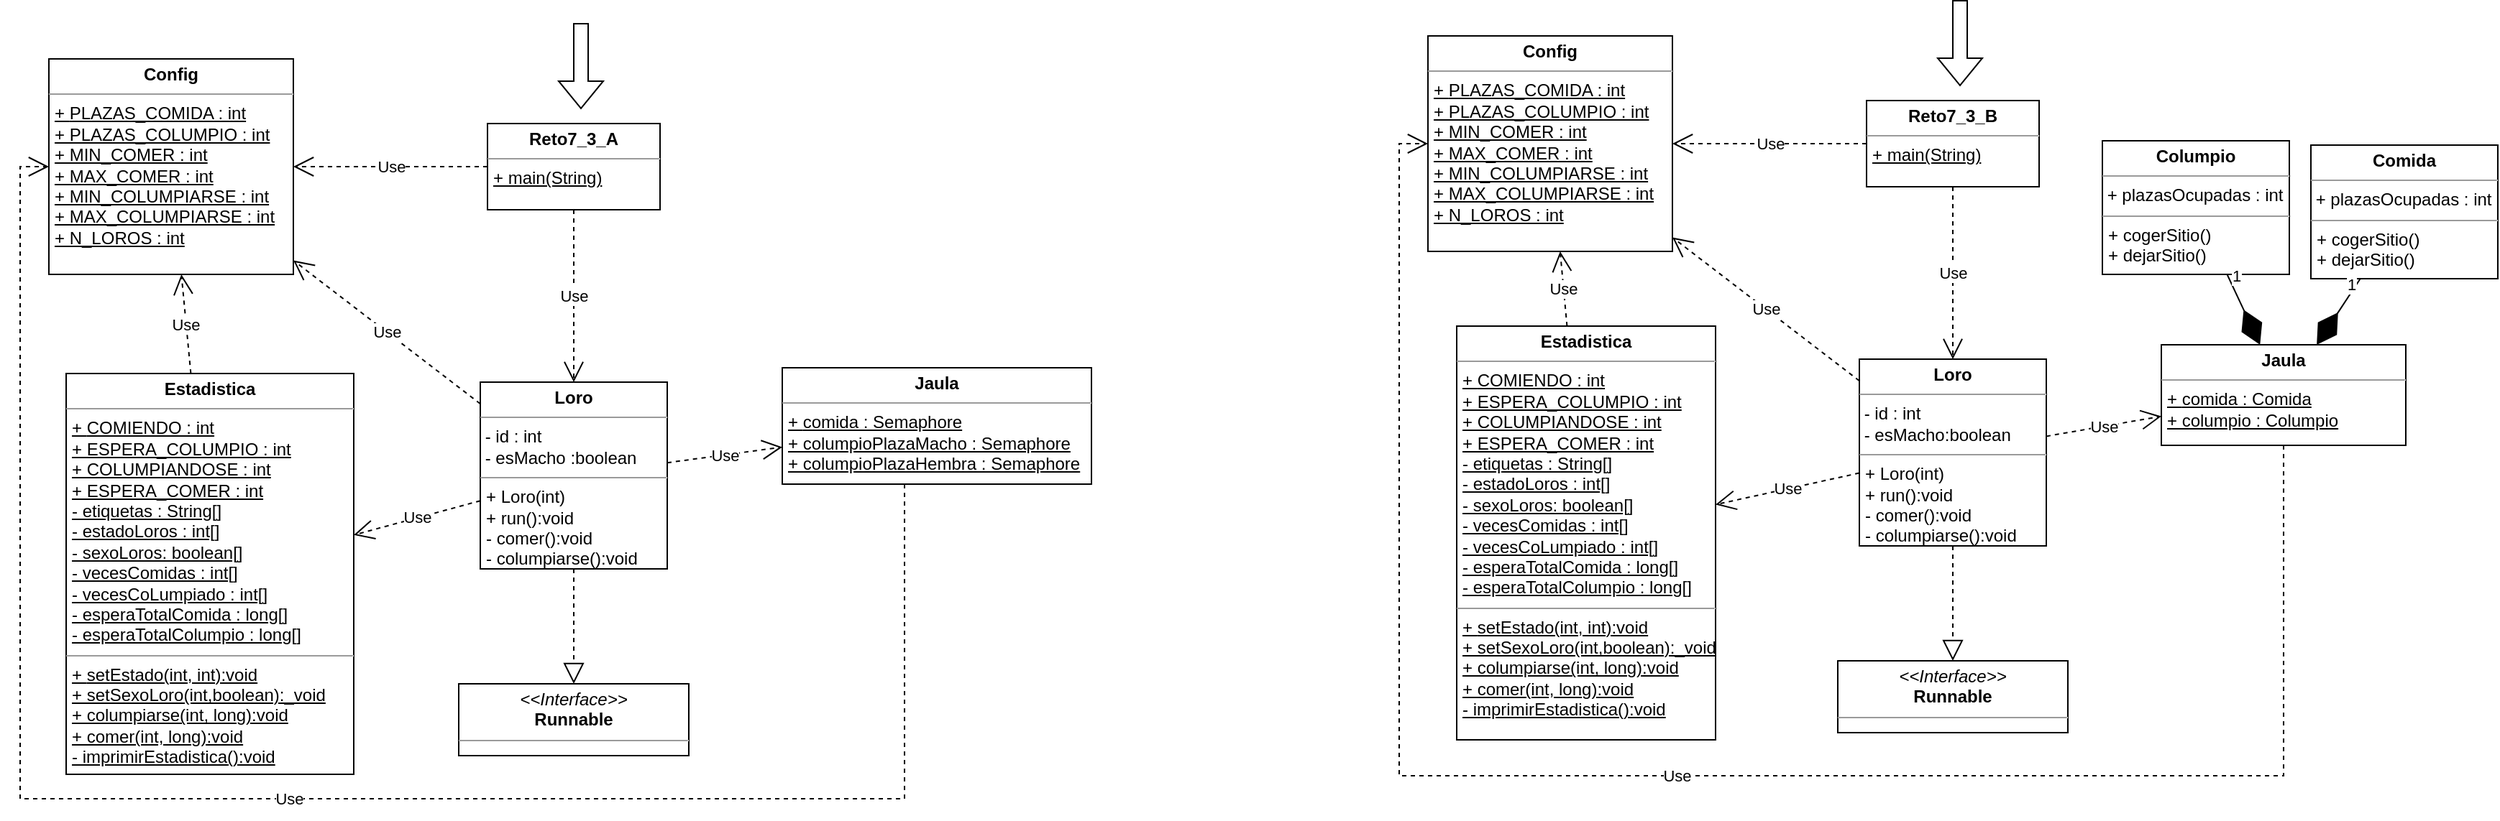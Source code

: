 <mxfile version="20.6.2" type="device"><diagram id="2ZSQ1blY6NNRDkUha-dZ" name="Página-1"><mxGraphModel dx="970" dy="570" grid="0" gridSize="10" guides="1" tooltips="1" connect="1" arrows="1" fold="1" page="1" pageScale="1" pageWidth="2000" pageHeight="1000" math="0" shadow="0"><root><mxCell id="0"/><mxCell id="1" parent="0"/><mxCell id="gJ6i8P8w3_PIvfI3VUCS-1" value="&lt;p style=&quot;margin:0px;margin-top:4px;text-align:center;&quot;&gt;&lt;b&gt;Config&lt;/b&gt;&lt;/p&gt;&lt;hr size=&quot;1&quot;&gt;&lt;p style=&quot;margin:0px;margin-left:4px;&quot;&gt;&lt;u&gt;+ &lt;span style=&quot;background-color: initial;&quot;&gt;PLAZAS_COMIDA : int&lt;/span&gt;&lt;/u&gt;&lt;/p&gt;&lt;p style=&quot;margin:0px;margin-left:4px;&quot;&gt;&lt;u&gt;+ PLAZAS_COLUMPIO : int&lt;/u&gt;&lt;/p&gt;&lt;p style=&quot;margin:0px;margin-left:4px;&quot;&gt;&lt;u&gt;+ MIN_COMER : int&lt;/u&gt;&lt;/p&gt;&lt;p style=&quot;margin:0px;margin-left:4px;&quot;&gt;&lt;u&gt;+ MAX_COMER : int&lt;/u&gt;&lt;/p&gt;&lt;p style=&quot;margin:0px;margin-left:4px;&quot;&gt;&lt;u&gt;+ MIN_COLUMPIARSE : int&lt;/u&gt;&lt;/p&gt;&lt;p style=&quot;margin:0px;margin-left:4px;&quot;&gt;&lt;u&gt;+ MAX_COLUMPIARSE : int&lt;/u&gt;&lt;/p&gt;&lt;p style=&quot;margin:0px;margin-left:4px;&quot;&gt;&lt;u&gt;+ N_LOROS : int&lt;/u&gt;&lt;/p&gt;" style="verticalAlign=top;align=left;overflow=fill;fontSize=12;fontFamily=Helvetica;html=1;" parent="1" vertex="1"><mxGeometry x="121" y="179" width="170" height="150" as="geometry"/></mxCell><mxCell id="gJ6i8P8w3_PIvfI3VUCS-2" value="&lt;p style=&quot;margin:0px;margin-top:4px;text-align:center;&quot;&gt;&lt;b&gt;Estadistica&lt;/b&gt;&lt;/p&gt;&lt;hr size=&quot;1&quot;&gt;&lt;p style=&quot;margin:0px;margin-left:4px;&quot;&gt;&lt;u&gt;+&amp;nbsp;&lt;span style=&quot;background-color: initial;&quot;&gt;COMIENDO : int&lt;/span&gt;&lt;/u&gt;&lt;/p&gt;&lt;p style=&quot;margin:0px;margin-left:4px;&quot;&gt;&lt;u&gt;+ ESPERA_COLUMPIO : int&lt;/u&gt;&lt;/p&gt;&lt;p style=&quot;margin:0px;margin-left:4px;&quot;&gt;&lt;u&gt;+ COLUMPIANDOSE : int&lt;/u&gt;&lt;/p&gt;&lt;p style=&quot;margin:0px;margin-left:4px;&quot;&gt;&lt;u&gt;+ ESPERA_COMER : int&lt;/u&gt;&lt;/p&gt;&lt;p style=&quot;margin:0px;margin-left:4px;&quot;&gt;&lt;u&gt;- etiquetas : String[]&lt;/u&gt;&lt;/p&gt;&lt;p style=&quot;margin:0px;margin-left:4px;&quot;&gt;&lt;u&gt;- estadoLoros : int[]&lt;/u&gt;&lt;/p&gt;&lt;p style=&quot;margin:0px;margin-left:4px;&quot;&gt;&lt;u&gt;- sexoLoros: boolean[]&lt;/u&gt;&lt;/p&gt;&lt;p style=&quot;margin:0px;margin-left:4px;&quot;&gt;&lt;u&gt;- vecesComidas : int[]&lt;/u&gt;&lt;/p&gt;&lt;p style=&quot;margin:0px;margin-left:4px;&quot;&gt;&lt;u&gt;- vecesCoLumpiado : int[]&lt;/u&gt;&lt;/p&gt;&lt;p style=&quot;margin:0px;margin-left:4px;&quot;&gt;&lt;u&gt;- esperaTotalComida : long[]&lt;/u&gt;&lt;/p&gt;&lt;p style=&quot;margin:0px;margin-left:4px;&quot;&gt;&lt;u&gt;- esperaTotalColumpio : long[]&lt;/u&gt;&lt;/p&gt;&lt;hr size=&quot;1&quot;&gt;&lt;p style=&quot;margin:0px;margin-left:4px;&quot;&gt;&lt;u&gt;+&amp;nbsp;&lt;span style=&quot;background-color: initial;&quot;&gt;setEstado(int, int):void&lt;/span&gt;&lt;/u&gt;&lt;/p&gt;&lt;p style=&quot;margin:0px;margin-left:4px;&quot;&gt;&lt;u&gt;&lt;span style=&quot;background-color: initial;&quot;&gt;+ setSexoLoro(int,boolean):_void&lt;/span&gt;&lt;/u&gt;&lt;/p&gt;&lt;p style=&quot;margin:0px;margin-left:4px;&quot;&gt;&lt;u&gt;+ columpiarse(int, long):void&lt;/u&gt;&lt;/p&gt;&lt;p style=&quot;margin:0px;margin-left:4px;&quot;&gt;&lt;u&gt;+ comer(int, long):void&lt;/u&gt;&lt;/p&gt;&lt;p style=&quot;margin:0px;margin-left:4px;&quot;&gt;&lt;u&gt;- imprimirEstadistica():void&lt;/u&gt;&lt;/p&gt;" style="verticalAlign=top;align=left;overflow=fill;fontSize=12;fontFamily=Helvetica;html=1;" parent="1" vertex="1"><mxGeometry x="133" y="398" width="200" height="279" as="geometry"/></mxCell><mxCell id="gJ6i8P8w3_PIvfI3VUCS-4" value="&lt;p style=&quot;margin:0px;margin-top:4px;text-align:center;&quot;&gt;&lt;b&gt;Jaula&lt;/b&gt;&lt;/p&gt;&lt;hr size=&quot;1&quot;&gt;&lt;p style=&quot;margin:0px;margin-left:4px;&quot;&gt;&lt;u&gt;+&amp;nbsp;&lt;/u&gt;&lt;span style=&quot;background-color: initial;&quot;&gt;&lt;u&gt;comida : Semaphore&lt;/u&gt;&lt;/span&gt;&lt;/p&gt;&lt;p style=&quot;margin:0px;margin-left:4px;&quot;&gt;&lt;u&gt;+ columpioPlazaMacho : Semaphore&lt;/u&gt;&lt;/p&gt;&lt;p style=&quot;margin:0px;margin-left:4px;&quot;&gt;&lt;u&gt;+ columpioPlazaHembra : Semaphore&lt;/u&gt;&lt;u&gt;&lt;br&gt;&lt;/u&gt;&lt;/p&gt;" style="verticalAlign=top;align=left;overflow=fill;fontSize=12;fontFamily=Helvetica;html=1;" parent="1" vertex="1"><mxGeometry x="631" y="394" width="215" height="81" as="geometry"/></mxCell><mxCell id="gJ6i8P8w3_PIvfI3VUCS-6" value="&lt;p style=&quot;margin:0px;margin-top:4px;text-align:center;&quot;&gt;&lt;b&gt;Loro&lt;/b&gt;&lt;/p&gt;&lt;hr size=&quot;1&quot;&gt;&lt;p style=&quot;margin:0px;margin-left:4px;&quot;&gt;&lt;/p&gt;&amp;nbsp;- id : int&lt;br&gt;&amp;nbsp;- esMacho :boolean&lt;br&gt;&lt;hr size=&quot;1&quot;&gt;&lt;p style=&quot;margin:0px;margin-left:4px;&quot;&gt;+&amp;nbsp;&lt;span style=&quot;background-color: initial;&quot;&gt;Loro(int)&lt;/span&gt;&lt;br&gt;&lt;/p&gt;&lt;p style=&quot;margin:0px;margin-left:4px;&quot;&gt;+ run():void&lt;/p&gt;&lt;p style=&quot;margin:0px;margin-left:4px;&quot;&gt;- comer():void&lt;/p&gt;&lt;p style=&quot;margin:0px;margin-left:4px;&quot;&gt;- columpiarse():void&lt;/p&gt;" style="verticalAlign=top;align=left;overflow=fill;fontSize=12;fontFamily=Helvetica;html=1;" parent="1" vertex="1"><mxGeometry x="421" y="404" width="130" height="130" as="geometry"/></mxCell><mxCell id="gJ6i8P8w3_PIvfI3VUCS-7" value="&lt;p style=&quot;margin:0px;margin-top:4px;text-align:center;&quot;&gt;&lt;b&gt;Reto7_3_A&lt;/b&gt;&lt;/p&gt;&lt;hr size=&quot;1&quot;&gt;&lt;p style=&quot;margin:0px;margin-left:4px;&quot;&gt;&lt;u&gt;+ main(String)&lt;/u&gt;&lt;br&gt;&lt;/p&gt;" style="verticalAlign=top;align=left;overflow=fill;fontSize=12;fontFamily=Helvetica;html=1;" parent="1" vertex="1"><mxGeometry x="426" y="224" width="120" height="60" as="geometry"/></mxCell><mxCell id="gJ6i8P8w3_PIvfI3VUCS-8" value="&lt;p style=&quot;margin:0px;margin-top:4px;text-align:center;&quot;&gt;&lt;i&gt;&amp;lt;&amp;lt;Interface&amp;gt;&amp;gt;&lt;/i&gt;&lt;br&gt;&lt;b&gt;Runnable&lt;/b&gt;&lt;/p&gt;&lt;hr size=&quot;1&quot;&gt;&lt;p style=&quot;margin:0px;margin-left:4px;&quot;&gt;&lt;br&gt;&lt;/p&gt;" style="verticalAlign=top;align=left;overflow=fill;fontSize=12;fontFamily=Helvetica;html=1;" parent="1" vertex="1"><mxGeometry x="406" y="614" width="160" height="50" as="geometry"/></mxCell><mxCell id="gJ6i8P8w3_PIvfI3VUCS-9" value="" style="endArrow=block;dashed=1;endFill=0;endSize=12;html=1;rounded=0;" parent="1" source="gJ6i8P8w3_PIvfI3VUCS-6" target="gJ6i8P8w3_PIvfI3VUCS-8" edge="1"><mxGeometry width="160" relative="1" as="geometry"><mxPoint x="371" y="484" as="sourcePoint"/><mxPoint x="531" y="484" as="targetPoint"/></mxGeometry></mxCell><mxCell id="gJ6i8P8w3_PIvfI3VUCS-10" value="Use" style="endArrow=open;endSize=12;dashed=1;html=1;rounded=0;" parent="1" source="gJ6i8P8w3_PIvfI3VUCS-7" target="gJ6i8P8w3_PIvfI3VUCS-6" edge="1"><mxGeometry width="160" relative="1" as="geometry"><mxPoint x="371" y="484" as="sourcePoint"/><mxPoint x="531" y="484" as="targetPoint"/></mxGeometry></mxCell><mxCell id="gJ6i8P8w3_PIvfI3VUCS-11" value="Use" style="endArrow=open;endSize=12;dashed=1;html=1;rounded=0;" parent="1" source="gJ6i8P8w3_PIvfI3VUCS-7" target="gJ6i8P8w3_PIvfI3VUCS-1" edge="1"><mxGeometry width="160" relative="1" as="geometry"><mxPoint x="496" y="294" as="sourcePoint"/><mxPoint x="496" y="414" as="targetPoint"/></mxGeometry></mxCell><mxCell id="gJ6i8P8w3_PIvfI3VUCS-12" value="Use" style="endArrow=open;endSize=12;dashed=1;html=1;rounded=0;" parent="1" source="gJ6i8P8w3_PIvfI3VUCS-6" target="gJ6i8P8w3_PIvfI3VUCS-1" edge="1"><mxGeometry width="160" relative="1" as="geometry"><mxPoint x="496" y="294" as="sourcePoint"/><mxPoint x="496" y="414" as="targetPoint"/></mxGeometry></mxCell><mxCell id="gJ6i8P8w3_PIvfI3VUCS-13" value="Use" style="endArrow=open;endSize=12;dashed=1;html=1;rounded=0;" parent="1" source="gJ6i8P8w3_PIvfI3VUCS-6" target="gJ6i8P8w3_PIvfI3VUCS-4" edge="1"><mxGeometry width="160" relative="1" as="geometry"><mxPoint x="431" y="417.095" as="sourcePoint"/><mxPoint x="364.75" y="354" as="targetPoint"/></mxGeometry></mxCell><mxCell id="gJ6i8P8w3_PIvfI3VUCS-14" value="Use" style="endArrow=open;endSize=12;dashed=1;html=1;rounded=0;" parent="1" source="gJ6i8P8w3_PIvfI3VUCS-6" target="gJ6i8P8w3_PIvfI3VUCS-2" edge="1"><mxGeometry width="160" relative="1" as="geometry"><mxPoint x="561" y="444.122" as="sourcePoint"/><mxPoint x="840.773" y="294" as="targetPoint"/></mxGeometry></mxCell><mxCell id="gJ6i8P8w3_PIvfI3VUCS-15" value="Use" style="endArrow=open;endSize=12;dashed=1;html=1;rounded=0;" parent="1" source="gJ6i8P8w3_PIvfI3VUCS-2" target="gJ6i8P8w3_PIvfI3VUCS-1" edge="1"><mxGeometry width="160" relative="1" as="geometry"><mxPoint x="431" y="494.476" as="sourcePoint"/><mxPoint x="271" y="532.571" as="targetPoint"/></mxGeometry></mxCell><mxCell id="gJ6i8P8w3_PIvfI3VUCS-16" value="Use" style="endArrow=open;endSize=12;dashed=1;html=1;rounded=0;edgeStyle=orthogonalEdgeStyle;" parent="1" source="gJ6i8P8w3_PIvfI3VUCS-4" target="gJ6i8P8w3_PIvfI3VUCS-1" edge="1"><mxGeometry width="160" relative="1" as="geometry"><mxPoint x="561" y="467.696" as="sourcePoint"/><mxPoint x="641" y="453.783" as="targetPoint"/><Array as="points"><mxPoint x="716" y="694"/><mxPoint x="101" y="694"/><mxPoint x="101" y="254"/></Array></mxGeometry></mxCell><mxCell id="gJ6i8P8w3_PIvfI3VUCS-17" value="" style="shape=flexArrow;endArrow=classic;html=1;rounded=0;" parent="1" edge="1"><mxGeometry width="50" height="50" relative="1" as="geometry"><mxPoint x="491" y="154" as="sourcePoint"/><mxPoint x="491" y="214" as="targetPoint"/></mxGeometry></mxCell><mxCell id="gJ6i8P8w3_PIvfI3VUCS-18" value="&lt;p style=&quot;margin:0px;margin-top:4px;text-align:center;&quot;&gt;&lt;b&gt;Config&lt;/b&gt;&lt;/p&gt;&lt;hr size=&quot;1&quot;&gt;&lt;p style=&quot;margin:0px;margin-left:4px;&quot;&gt;&lt;u&gt;+ &lt;span style=&quot;background-color: initial;&quot;&gt;PLAZAS_COMIDA : int&lt;/span&gt;&lt;/u&gt;&lt;/p&gt;&lt;p style=&quot;margin:0px;margin-left:4px;&quot;&gt;&lt;u&gt;+ PLAZAS_COLUMPIO : int&lt;/u&gt;&lt;/p&gt;&lt;p style=&quot;margin:0px;margin-left:4px;&quot;&gt;&lt;u&gt;+ MIN_COMER : int&lt;/u&gt;&lt;/p&gt;&lt;p style=&quot;margin:0px;margin-left:4px;&quot;&gt;&lt;u&gt;+ MAX_COMER : int&lt;/u&gt;&lt;/p&gt;&lt;p style=&quot;margin:0px;margin-left:4px;&quot;&gt;&lt;u&gt;+ MIN_COLUMPIARSE : int&lt;/u&gt;&lt;/p&gt;&lt;p style=&quot;margin:0px;margin-left:4px;&quot;&gt;&lt;u&gt;+ MAX_COLUMPIARSE : int&lt;/u&gt;&lt;/p&gt;&lt;p style=&quot;margin:0px;margin-left:4px;&quot;&gt;&lt;u&gt;+ N_LOROS : int&lt;/u&gt;&lt;/p&gt;" style="verticalAlign=top;align=left;overflow=fill;fontSize=12;fontFamily=Helvetica;html=1;" parent="1" vertex="1"><mxGeometry x="1080" y="163" width="170" height="150" as="geometry"/></mxCell><mxCell id="gJ6i8P8w3_PIvfI3VUCS-19" value="&lt;p style=&quot;margin:0px;margin-top:4px;text-align:center;&quot;&gt;&lt;b&gt;Estadistica&lt;/b&gt;&lt;/p&gt;&lt;hr size=&quot;1&quot;&gt;&lt;p style=&quot;margin:0px;margin-left:4px;&quot;&gt;&lt;u&gt;+&amp;nbsp;&lt;span style=&quot;background-color: initial;&quot;&gt;COMIENDO : int&lt;/span&gt;&lt;/u&gt;&lt;/p&gt;&lt;p style=&quot;margin:0px;margin-left:4px;&quot;&gt;&lt;u&gt;+ ESPERA_COLUMPIO : int&lt;/u&gt;&lt;/p&gt;&lt;p style=&quot;margin:0px;margin-left:4px;&quot;&gt;&lt;u&gt;+ COLUMPIANDOSE : int&lt;/u&gt;&lt;/p&gt;&lt;p style=&quot;margin:0px;margin-left:4px;&quot;&gt;&lt;u&gt;+ ESPERA_COMER : int&lt;/u&gt;&lt;/p&gt;&lt;p style=&quot;margin:0px;margin-left:4px;&quot;&gt;&lt;u&gt;- etiquetas : String[]&lt;/u&gt;&lt;/p&gt;&lt;p style=&quot;margin:0px;margin-left:4px;&quot;&gt;&lt;u&gt;- estadoLoros : int[]&lt;/u&gt;&lt;/p&gt;&lt;p style=&quot;margin: 0px 0px 0px 4px;&quot;&gt;&lt;u&gt;- sexoLoros: boolean[]&lt;/u&gt;&lt;/p&gt;&lt;p style=&quot;margin:0px;margin-left:4px;&quot;&gt;&lt;u&gt;- vecesComidas : int[]&lt;/u&gt;&lt;/p&gt;&lt;p style=&quot;margin:0px;margin-left:4px;&quot;&gt;&lt;u&gt;- vecesCoLumpiado : int[]&lt;/u&gt;&lt;/p&gt;&lt;p style=&quot;margin:0px;margin-left:4px;&quot;&gt;&lt;u&gt;- esperaTotalComida : long[]&lt;/u&gt;&lt;/p&gt;&lt;p style=&quot;margin:0px;margin-left:4px;&quot;&gt;&lt;u&gt;- esperaTotalColumpio : long[]&lt;/u&gt;&lt;/p&gt;&lt;hr size=&quot;1&quot;&gt;&lt;p style=&quot;margin:0px;margin-left:4px;&quot;&gt;&lt;u&gt;+&amp;nbsp;&lt;span style=&quot;background-color: initial;&quot;&gt;setEstado(int, int):void&lt;/span&gt;&lt;/u&gt;&lt;/p&gt;&lt;p style=&quot;margin: 0px 0px 0px 4px;&quot;&gt;&lt;u&gt;&lt;span style=&quot;background-color: initial;&quot;&gt;+ setSexoLoro(int,boolean):_void&lt;/span&gt;&lt;/u&gt;&lt;/p&gt;&lt;p style=&quot;margin:0px;margin-left:4px;&quot;&gt;&lt;u&gt;+ columpiarse(int, long):void&lt;/u&gt;&lt;/p&gt;&lt;p style=&quot;margin:0px;margin-left:4px;&quot;&gt;&lt;u&gt;+ comer(int, long):void&lt;/u&gt;&lt;/p&gt;&lt;p style=&quot;margin:0px;margin-left:4px;&quot;&gt;&lt;u&gt;- imprimirEstadistica():void&lt;/u&gt;&lt;/p&gt;" style="verticalAlign=top;align=left;overflow=fill;fontSize=12;fontFamily=Helvetica;html=1;" parent="1" vertex="1"><mxGeometry x="1100" y="365" width="180" height="288" as="geometry"/></mxCell><mxCell id="gJ6i8P8w3_PIvfI3VUCS-20" value="&lt;p style=&quot;margin:0px;margin-top:4px;text-align:center;&quot;&gt;&lt;b&gt;Jaula&lt;/b&gt;&lt;/p&gt;&lt;hr size=&quot;1&quot;&gt;&lt;p style=&quot;margin:0px;margin-left:4px;&quot;&gt;&lt;u&gt;+&amp;nbsp;&lt;/u&gt;&lt;span style=&quot;background-color: initial;&quot;&gt;&lt;u&gt;comida : Comida&lt;/u&gt;&lt;/span&gt;&lt;/p&gt;&lt;p style=&quot;margin:0px;margin-left:4px;&quot;&gt;&lt;u&gt;+ columpio : Columpio&lt;/u&gt;&lt;/p&gt;" style="verticalAlign=top;align=left;overflow=fill;fontSize=12;fontFamily=Helvetica;html=1;" parent="1" vertex="1"><mxGeometry x="1590" y="378" width="170" height="70" as="geometry"/></mxCell><mxCell id="gJ6i8P8w3_PIvfI3VUCS-21" value="&lt;p style=&quot;margin:0px;margin-top:4px;text-align:center;&quot;&gt;&lt;b&gt;Loro&lt;/b&gt;&lt;/p&gt;&lt;hr size=&quot;1&quot;&gt;&lt;p style=&quot;margin:0px;margin-left:4px;&quot;&gt;&lt;/p&gt;&amp;nbsp;- id : int&lt;br&gt;&amp;nbsp;- esMacho:boolean&lt;br&gt;&lt;hr size=&quot;1&quot;&gt;&lt;p style=&quot;margin:0px;margin-left:4px;&quot;&gt;+&amp;nbsp;&lt;span style=&quot;background-color: initial;&quot;&gt;Loro(int)&lt;/span&gt;&lt;br&gt;&lt;/p&gt;&lt;p style=&quot;margin:0px;margin-left:4px;&quot;&gt;+ run():void&lt;/p&gt;&lt;p style=&quot;margin:0px;margin-left:4px;&quot;&gt;- comer():void&lt;/p&gt;&lt;p style=&quot;margin:0px;margin-left:4px;&quot;&gt;- columpiarse():void&lt;/p&gt;" style="verticalAlign=top;align=left;overflow=fill;fontSize=12;fontFamily=Helvetica;html=1;" parent="1" vertex="1"><mxGeometry x="1380" y="388" width="130" height="130" as="geometry"/></mxCell><mxCell id="gJ6i8P8w3_PIvfI3VUCS-22" value="&lt;p style=&quot;margin:0px;margin-top:4px;text-align:center;&quot;&gt;&lt;b&gt;Reto7_3_B&lt;/b&gt;&lt;/p&gt;&lt;hr size=&quot;1&quot;&gt;&lt;p style=&quot;margin:0px;margin-left:4px;&quot;&gt;&lt;u&gt;+ main(String)&lt;/u&gt;&lt;br&gt;&lt;/p&gt;" style="verticalAlign=top;align=left;overflow=fill;fontSize=12;fontFamily=Helvetica;html=1;" parent="1" vertex="1"><mxGeometry x="1385" y="208" width="120" height="60" as="geometry"/></mxCell><mxCell id="gJ6i8P8w3_PIvfI3VUCS-23" value="&lt;p style=&quot;margin:0px;margin-top:4px;text-align:center;&quot;&gt;&lt;i&gt;&amp;lt;&amp;lt;Interface&amp;gt;&amp;gt;&lt;/i&gt;&lt;br&gt;&lt;b&gt;Runnable&lt;/b&gt;&lt;/p&gt;&lt;hr size=&quot;1&quot;&gt;&lt;p style=&quot;margin:0px;margin-left:4px;&quot;&gt;&lt;br&gt;&lt;/p&gt;" style="verticalAlign=top;align=left;overflow=fill;fontSize=12;fontFamily=Helvetica;html=1;" parent="1" vertex="1"><mxGeometry x="1365" y="598" width="160" height="50" as="geometry"/></mxCell><mxCell id="gJ6i8P8w3_PIvfI3VUCS-24" value="" style="endArrow=block;dashed=1;endFill=0;endSize=12;html=1;rounded=0;" parent="1" source="gJ6i8P8w3_PIvfI3VUCS-21" target="gJ6i8P8w3_PIvfI3VUCS-23" edge="1"><mxGeometry width="160" relative="1" as="geometry"><mxPoint x="1330" y="468" as="sourcePoint"/><mxPoint x="1490" y="468" as="targetPoint"/></mxGeometry></mxCell><mxCell id="gJ6i8P8w3_PIvfI3VUCS-25" value="Use" style="endArrow=open;endSize=12;dashed=1;html=1;rounded=0;" parent="1" source="gJ6i8P8w3_PIvfI3VUCS-22" target="gJ6i8P8w3_PIvfI3VUCS-21" edge="1"><mxGeometry width="160" relative="1" as="geometry"><mxPoint x="1330" y="468" as="sourcePoint"/><mxPoint x="1490" y="468" as="targetPoint"/></mxGeometry></mxCell><mxCell id="gJ6i8P8w3_PIvfI3VUCS-26" value="Use" style="endArrow=open;endSize=12;dashed=1;html=1;rounded=0;" parent="1" source="gJ6i8P8w3_PIvfI3VUCS-22" target="gJ6i8P8w3_PIvfI3VUCS-18" edge="1"><mxGeometry width="160" relative="1" as="geometry"><mxPoint x="1455" y="278" as="sourcePoint"/><mxPoint x="1455" y="398" as="targetPoint"/></mxGeometry></mxCell><mxCell id="gJ6i8P8w3_PIvfI3VUCS-27" value="Use" style="endArrow=open;endSize=12;dashed=1;html=1;rounded=0;" parent="1" source="gJ6i8P8w3_PIvfI3VUCS-21" target="gJ6i8P8w3_PIvfI3VUCS-18" edge="1"><mxGeometry width="160" relative="1" as="geometry"><mxPoint x="1455" y="278" as="sourcePoint"/><mxPoint x="1455" y="398" as="targetPoint"/></mxGeometry></mxCell><mxCell id="gJ6i8P8w3_PIvfI3VUCS-28" value="Use" style="endArrow=open;endSize=12;dashed=1;html=1;rounded=0;" parent="1" source="gJ6i8P8w3_PIvfI3VUCS-21" target="gJ6i8P8w3_PIvfI3VUCS-20" edge="1"><mxGeometry width="160" relative="1" as="geometry"><mxPoint x="1390" y="401.095" as="sourcePoint"/><mxPoint x="1323.75" y="338" as="targetPoint"/></mxGeometry></mxCell><mxCell id="gJ6i8P8w3_PIvfI3VUCS-29" value="Use" style="endArrow=open;endSize=12;dashed=1;html=1;rounded=0;" parent="1" source="gJ6i8P8w3_PIvfI3VUCS-21" target="gJ6i8P8w3_PIvfI3VUCS-19" edge="1"><mxGeometry width="160" relative="1" as="geometry"><mxPoint x="1520" y="428.122" as="sourcePoint"/><mxPoint x="1799.773" y="278" as="targetPoint"/></mxGeometry></mxCell><mxCell id="gJ6i8P8w3_PIvfI3VUCS-30" value="Use" style="endArrow=open;endSize=12;dashed=1;html=1;rounded=0;" parent="1" source="gJ6i8P8w3_PIvfI3VUCS-19" target="gJ6i8P8w3_PIvfI3VUCS-18" edge="1"><mxGeometry width="160" relative="1" as="geometry"><mxPoint x="1390" y="478.476" as="sourcePoint"/><mxPoint x="1230" y="516.571" as="targetPoint"/></mxGeometry></mxCell><mxCell id="gJ6i8P8w3_PIvfI3VUCS-31" value="Use" style="endArrow=open;endSize=12;dashed=1;html=1;rounded=0;edgeStyle=orthogonalEdgeStyle;" parent="1" source="gJ6i8P8w3_PIvfI3VUCS-20" target="gJ6i8P8w3_PIvfI3VUCS-18" edge="1"><mxGeometry width="160" relative="1" as="geometry"><mxPoint x="1520" y="451.696" as="sourcePoint"/><mxPoint x="1600" y="437.783" as="targetPoint"/><Array as="points"><mxPoint x="1675" y="678"/><mxPoint x="1060" y="678"/><mxPoint x="1060" y="238"/></Array></mxGeometry></mxCell><mxCell id="gJ6i8P8w3_PIvfI3VUCS-32" value="" style="shape=flexArrow;endArrow=classic;html=1;rounded=0;" parent="1" edge="1"><mxGeometry width="50" height="50" relative="1" as="geometry"><mxPoint x="1450" y="138" as="sourcePoint"/><mxPoint x="1450" y="198" as="targetPoint"/></mxGeometry></mxCell><mxCell id="gJ6i8P8w3_PIvfI3VUCS-33" value="&lt;p style=&quot;margin:0px;margin-top:4px;text-align:center;&quot;&gt;&lt;b&gt;Columpio&lt;/b&gt;&lt;/p&gt;&lt;hr size=&quot;1&quot;&gt;&lt;p style=&quot;margin:0px;margin-left:4px;&quot;&gt;&lt;/p&gt;&amp;nbsp;+ plazasOcupadas : int&lt;br&gt;&lt;hr size=&quot;1&quot;&gt;&lt;p style=&quot;margin:0px;margin-left:4px;&quot;&gt;+&amp;nbsp;&lt;span style=&quot;background-color: initial;&quot;&gt;cogerSitio()&lt;/span&gt;&lt;br&gt;&lt;/p&gt;&lt;p style=&quot;margin:0px;margin-left:4px;&quot;&gt;+ dejarSitio()&lt;/p&gt;" style="verticalAlign=top;align=left;overflow=fill;fontSize=12;fontFamily=Helvetica;html=1;" parent="1" vertex="1"><mxGeometry x="1549" y="236" width="130" height="93" as="geometry"/></mxCell><mxCell id="gJ6i8P8w3_PIvfI3VUCS-34" value="" style="endArrow=diamondThin;endFill=1;endSize=24;html=1;rounded=0;" parent="1" source="gJ6i8P8w3_PIvfI3VUCS-33" target="gJ6i8P8w3_PIvfI3VUCS-20" edge="1"><mxGeometry width="160" relative="1" as="geometry"><mxPoint x="1506" y="415" as="sourcePoint"/><mxPoint x="1666" y="415" as="targetPoint"/></mxGeometry></mxCell><mxCell id="gJ6i8P8w3_PIvfI3VUCS-38" value="1" style="edgeLabel;html=1;align=center;verticalAlign=middle;resizable=0;points=[];" parent="gJ6i8P8w3_PIvfI3VUCS-34" vertex="1" connectable="0"><mxGeometry x="-0.539" y="2" relative="1" as="geometry"><mxPoint x="-1" y="-10" as="offset"/></mxGeometry></mxCell><mxCell id="gJ6i8P8w3_PIvfI3VUCS-35" value="&lt;p style=&quot;margin:0px;margin-top:4px;text-align:center;&quot;&gt;&lt;b&gt;Comida&lt;/b&gt;&lt;/p&gt;&lt;hr size=&quot;1&quot;&gt;&lt;p style=&quot;margin:0px;margin-left:4px;&quot;&gt;&lt;/p&gt;&amp;nbsp;+ plazasOcupadas : int&lt;br&gt;&lt;hr size=&quot;1&quot;&gt;&lt;p style=&quot;margin:0px;margin-left:4px;&quot;&gt;+&amp;nbsp;&lt;span style=&quot;background-color: initial;&quot;&gt;cogerSitio()&lt;/span&gt;&lt;br&gt;&lt;/p&gt;&lt;p style=&quot;margin:0px;margin-left:4px;&quot;&gt;+ dejarSitio()&lt;/p&gt;" style="verticalAlign=top;align=left;overflow=fill;fontSize=12;fontFamily=Helvetica;html=1;" parent="1" vertex="1"><mxGeometry x="1694" y="239" width="130" height="93" as="geometry"/></mxCell><mxCell id="gJ6i8P8w3_PIvfI3VUCS-36" value="" style="endArrow=diamondThin;endFill=1;endSize=24;html=1;rounded=0;" parent="1" source="gJ6i8P8w3_PIvfI3VUCS-35" target="gJ6i8P8w3_PIvfI3VUCS-20" edge="1"><mxGeometry width="160" relative="1" as="geometry"><mxPoint x="1829" y="382.694" as="sourcePoint"/><mxPoint x="1770" y="399.208" as="targetPoint"/></mxGeometry></mxCell><mxCell id="gJ6i8P8w3_PIvfI3VUCS-37" value="1" style="edgeLabel;html=1;align=center;verticalAlign=middle;resizable=0;points=[];" parent="gJ6i8P8w3_PIvfI3VUCS-36" vertex="1" connectable="0"><mxGeometry x="-0.523" y="-1" relative="1" as="geometry"><mxPoint x="1" y="-7" as="offset"/></mxGeometry></mxCell></root></mxGraphModel></diagram></mxfile>